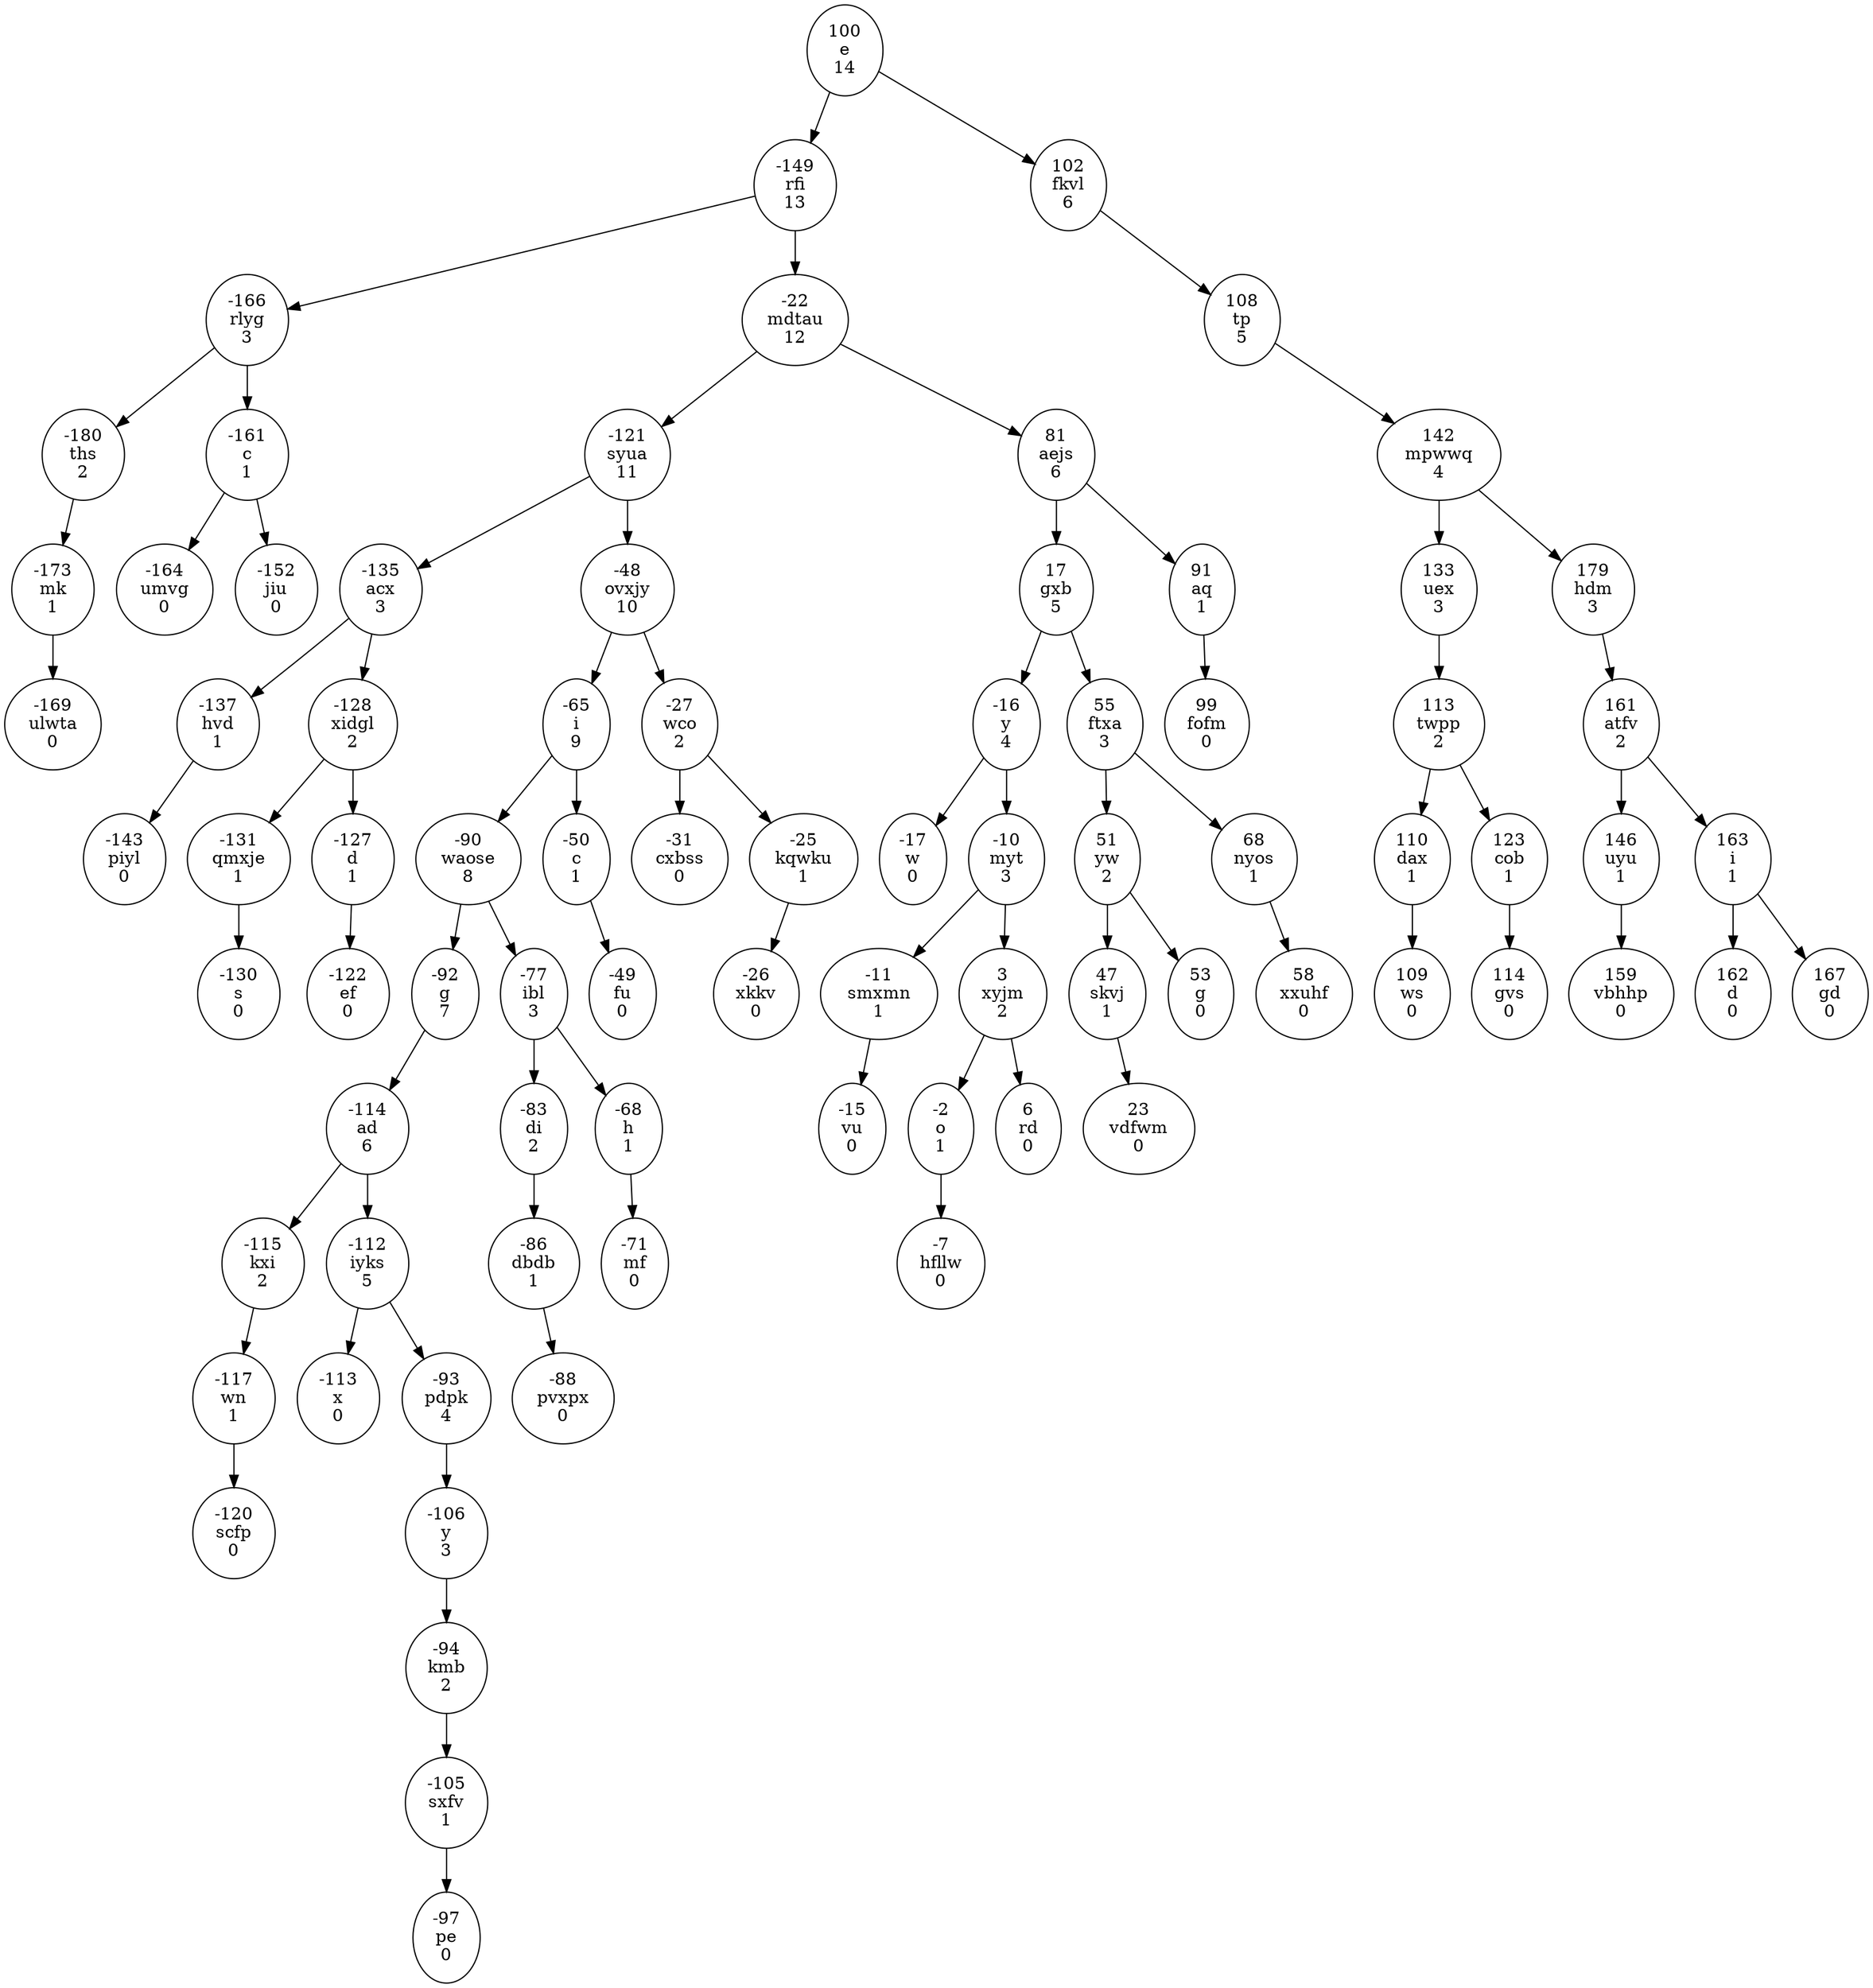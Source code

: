 digraph testAVL {
	N_180[label="-180\nths\n2"]
	N_180->N_173
	N_173[label="-173\nmk\n1"]
	N_173->N_169
	N_169[label="-169\nulwta\n0"]
	N_166[label="-166\nrlyg\n3"]
	N_166->N_180
	N_166->N_161
	N_164[label="-164\numvg\n0"]
	N_161[label="-161\nc\n1"]
	N_161->N_164
	N_161->N_152
	N_152[label="-152\njiu\n0"]
	N_149[label="-149\nrfi\n13"]
	N_149->N_166
	N_149->N_22
	N_143[label="-143\npiyl\n0"]
	N_137[label="-137\nhvd\n1"]
	N_137->N_143
	N_135[label="-135\nacx\n3"]
	N_135->N_137
	N_135->N_128
	N_131[label="-131\nqmxje\n1"]
	N_131->N_130
	N_130[label="-130\ns\n0"]
	N_128[label="-128\nxidgl\n2"]
	N_128->N_131
	N_128->N_127
	N_127[label="-127\nd\n1"]
	N_127->N_122
	N_122[label="-122\nef\n0"]
	N_121[label="-121\nsyua\n11"]
	N_121->N_135
	N_121->N_48
	N_120[label="-120\nscfp\n0"]
	N_117[label="-117\nwn\n1"]
	N_117->N_120
	N_115[label="-115\nkxi\n2"]
	N_115->N_117
	N_114[label="-114\nad\n6"]
	N_114->N_115
	N_114->N_112
	N_113[label="-113\nx\n0"]
	N_112[label="-112\niyks\n5"]
	N_112->N_113
	N_112->N_93
	N_106[label="-106\ny\n3"]
	N_106->N_94
	N_105[label="-105\nsxfv\n1"]
	N_105->N_97
	N_97[label="-97\npe\n0"]
	N_94[label="-94\nkmb\n2"]
	N_94->N_105
	N_93[label="-93\npdpk\n4"]
	N_93->N_106
	N_92[label="-92\ng\n7"]
	N_92->N_114
	N_90[label="-90\nwaose\n8"]
	N_90->N_92
	N_90->N_77
	N_88[label="-88\npvxpx\n0"]
	N_86[label="-86\ndbdb\n1"]
	N_86->N_88
	N_83[label="-83\ndi\n2"]
	N_83->N_86
	N_77[label="-77\nibl\n3"]
	N_77->N_83
	N_77->N_68
	N_71[label="-71\nmf\n0"]
	N_68[label="-68\nh\n1"]
	N_68->N_71
	N_65[label="-65\ni\n9"]
	N_65->N_90
	N_65->N_50
	N_50[label="-50\nc\n1"]
	N_50->N_49
	N_49[label="-49\nfu\n0"]
	N_48[label="-48\novxjy\n10"]
	N_48->N_65
	N_48->N_27
	N_31[label="-31\ncxbss\n0"]
	N_27[label="-27\nwco\n2"]
	N_27->N_31
	N_27->N_25
	N_26[label="-26\nxkkv\n0"]
	N_25[label="-25\nkqwku\n1"]
	N_25->N_26
	N_22[label="-22\nmdtau\n12"]
	N_22->N_121
	N_22->N81
	N_17[label="-17\nw\n0"]
	N_16[label="-16\ny\n4"]
	N_16->N_17
	N_16->N_10
	N_15[label="-15\nvu\n0"]
	N_11[label="-11\nsmxmn\n1"]
	N_11->N_15
	N_10[label="-10\nmyt\n3"]
	N_10->N_11
	N_10->N3
	N_7[label="-7\nhfllw\n0"]
	N_2[label="-2\no\n1"]
	N_2->N_7
	N3[label="3\nxyjm\n2"]
	N3->N_2
	N3->N6
	N6[label="6\nrd\n0"]
	N17[label="17\ngxb\n5"]
	N17->N_16
	N17->N55
	N23[label="23\nvdfwm\n0"]
	N47[label="47\nskvj\n1"]
	N47->N23
	N51[label="51\nyw\n2"]
	N51->N47
	N51->N53
	N53[label="53\ng\n0"]
	N55[label="55\nftxa\n3"]
	N55->N51
	N55->N68
	N58[label="58\nxxuhf\n0"]
	N68[label="68\nnyos\n1"]
	N68->N58
	N81[label="81\naejs\n6"]
	N81->N17
	N81->N91
	N91[label="91\naq\n1"]
	N91->N99
	N99[label="99\nfofm\n0"]
	N100[label="100\ne\n14"]
	N100->N_149
	N100->N102
	N102[label="102\nfkvl\n6"]
	N102->N108
	N108[label="108\ntp\n5"]
	N108->N142
	N109[label="109\nws\n0"]
	N110[label="110\ndax\n1"]
	N110->N109
	N113[label="113\ntwpp\n2"]
	N113->N110
	N113->N123
	N114[label="114\ngvs\n0"]
	N123[label="123\ncob\n1"]
	N123->N114
	N133[label="133\nuex\n3"]
	N133->N113
	N142[label="142\nmpwwq\n4"]
	N142->N133
	N142->N179
	N146[label="146\nuyu\n1"]
	N146->N159
	N159[label="159\nvbhhp\n0"]
	N161[label="161\natfv\n2"]
	N161->N146
	N161->N163
	N162[label="162\nd\n0"]
	N163[label="163\ni\n1"]
	N163->N162
	N163->N167
	N167[label="167\ngd\n0"]
	N179[label="179\nhdm\n3"]
	N179->N161
}
